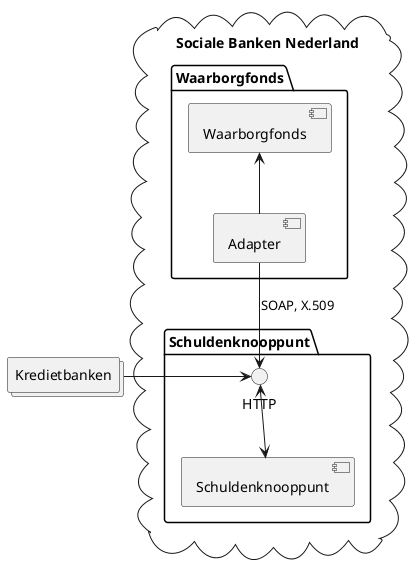 @startuml

cloud "Sociale Banken Nederland" {
    package "Waarborgfonds" {
        [Waarborgfonds] as Wsk
        [Adapter] as SchuldenknooppuntAdapter

        Wsk <-- SchuldenknooppuntAdapter
    }

    package "Schuldenknooppunt" as S  {
        interface HTTP
        [Schuldenknooppunt]
    }

    SchuldenknooppuntAdapter --> HTTP : SOAP, X.509
    HTTP <--> Schuldenknooppunt
}
    
collections Kredietbanken
Kredietbanken -> HTTP

@enduml
